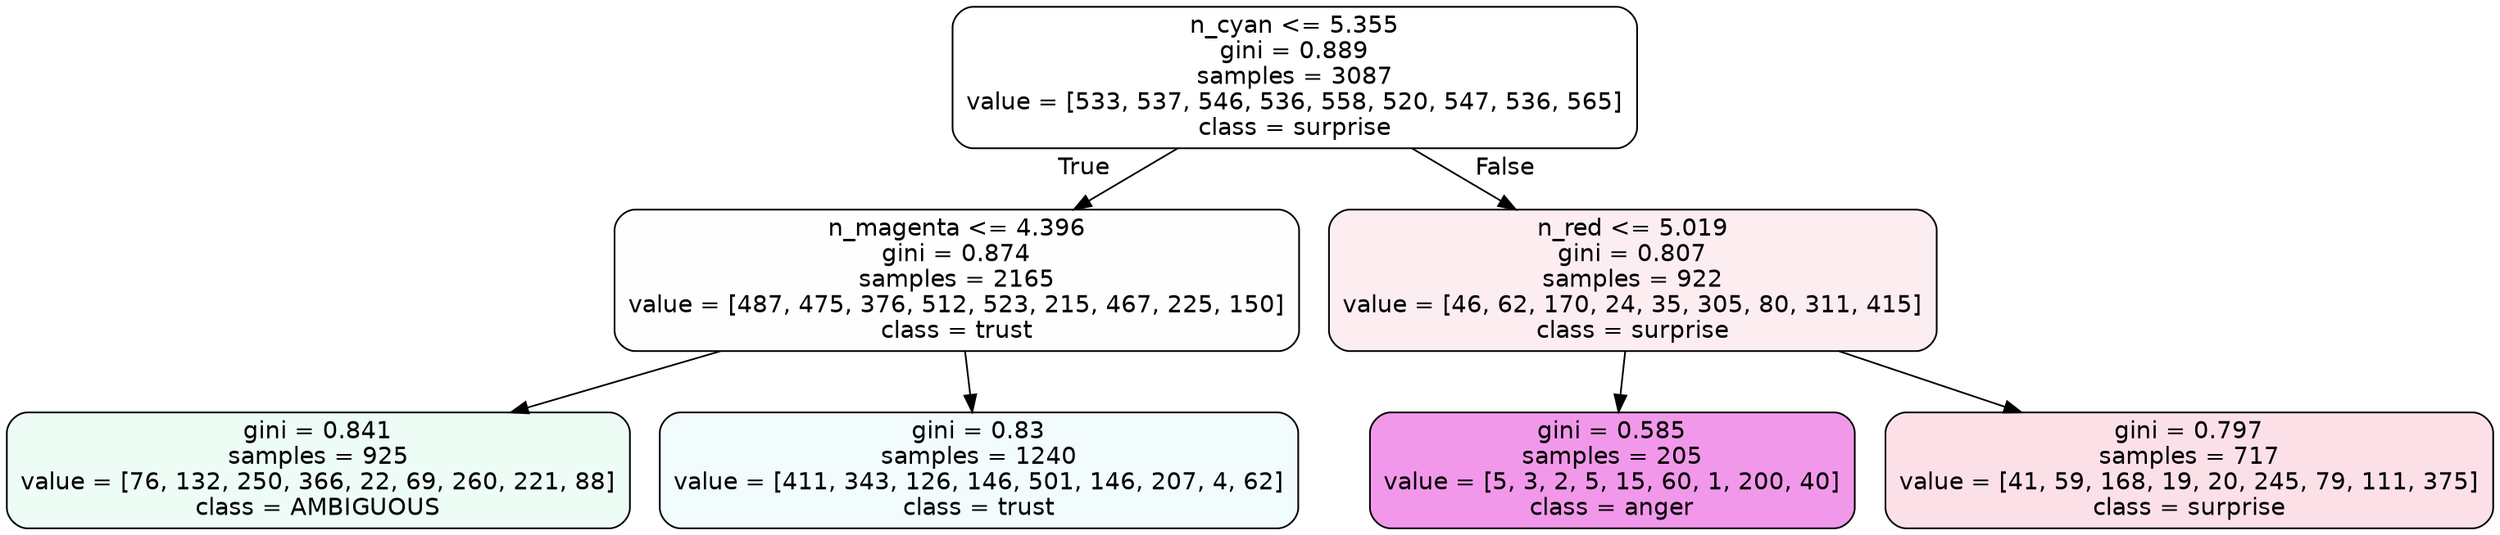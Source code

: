 digraph Tree {
node [shape=box, style="filled, rounded", color="black", fontname=helvetica] ;
edge [fontname=helvetica] ;
0 [label="n_cyan <= 5.355\ngini = 0.889\nsamples = 3087\nvalue = [533, 537, 546, 536, 558, 520, 547, 536, 565]\nclass = surprise", fillcolor="#e5396400"] ;
1 [label="n_magenta <= 4.396\ngini = 0.874\nsamples = 2165\nvalue = [487, 475, 376, 512, 523, 215, 467, 225, 150]\nclass = trust", fillcolor="#39d7e501"] ;
0 -> 1 [labeldistance=2.5, labelangle=45, headlabel="True"] ;
2 [label="gini = 0.841\nsamples = 925\nvalue = [76, 132, 250, 366, 22, 69, 260, 221, 88]\nclass = AMBIGUOUS", fillcolor="#39e58116"] ;
1 -> 2 ;
3 [label="gini = 0.83\nsamples = 1240\nvalue = [411, 343, 126, 146, 501, 146, 207, 4, 62]\nclass = trust", fillcolor="#39d7e50f"] ;
1 -> 3 ;
4 [label="n_red <= 5.019\ngini = 0.807\nsamples = 922\nvalue = [46, 62, 170, 24, 35, 305, 80, 311, 415]\nclass = surprise", fillcolor="#e5396417"] ;
0 -> 4 [labeldistance=2.5, labelangle=-45, headlabel="False"] ;
5 [label="gini = 0.585\nsamples = 205\nvalue = [5, 3, 2, 5, 15, 60, 1, 200, 40]\nclass = anger", fillcolor="#e539d784"] ;
4 -> 5 ;
6 [label="gini = 0.797\nsamples = 717\nvalue = [41, 59, 168, 19, 20, 245, 79, 111, 375]\nclass = surprise", fillcolor="#e5396426"] ;
4 -> 6 ;
}